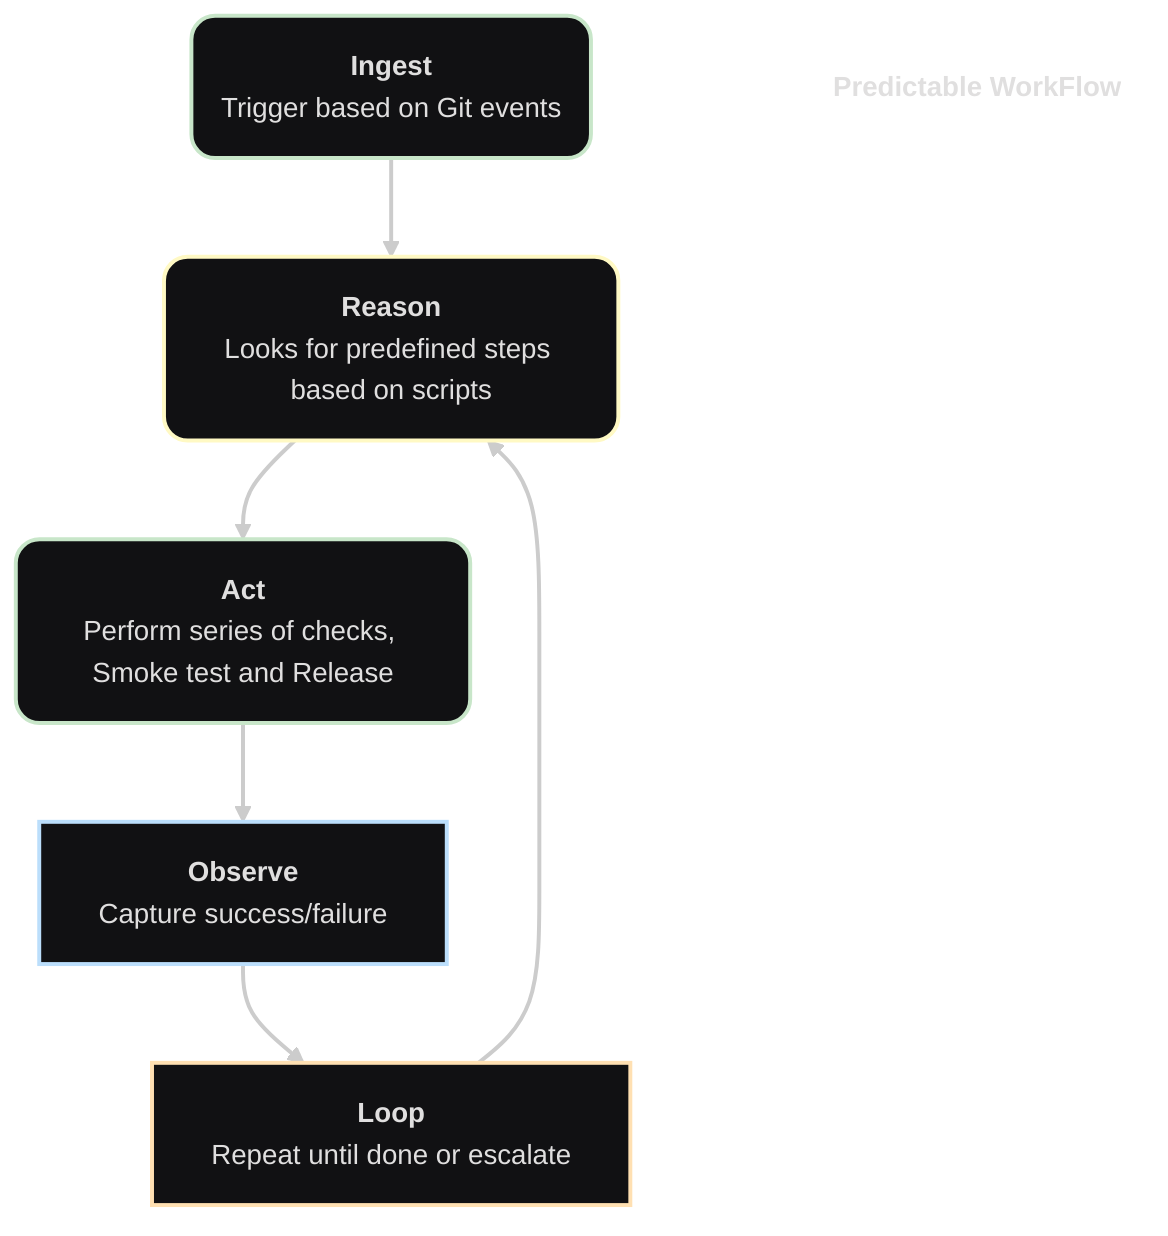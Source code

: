 ---
config:
  layout: fixed
  theme: redux-dark
  look: classic
---
flowchart TB
    A["<b>Ingest</b><br>Trigger based on Git events"] --> B["<b>Reason</b><br>Looks for predefined steps based on scripts"]
    B --> C["<b>Act</b><br>Perform series of checks, Smoke test and Release"]
    C --> D["<b>Observe</b><br>Capture success/failure"]
    D --> E["<b>Loop</b><br>Repeat until done or escalate"]
    E --> B
    n1@{ label: "<p data-pm-slice=\"1\"><br></p>" }
    n2["<b>Predictable WorkFlow</b>"]
    A@{ shape: rounded}
    B@{ shape: rounded}
    C@{ shape: event}
    n1@{ shape: text}
    n2@{ shape: text}
    style A stroke:#C8E6C9
    style B stroke:#FFF9C4
    style C stroke:#C8E6C9
    style D stroke:#BBDEFB
    style E stroke:#FFE0B2
